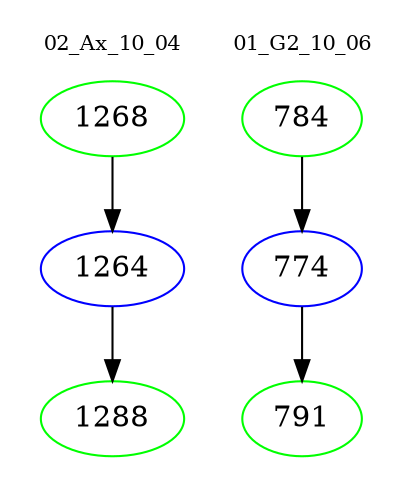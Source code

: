 digraph{
subgraph cluster_0 {
color = white
label = "02_Ax_10_04";
fontsize=10;
T0_1268 [label="1268", color="green"]
T0_1268 -> T0_1264 [color="black"]
T0_1264 [label="1264", color="blue"]
T0_1264 -> T0_1288 [color="black"]
T0_1288 [label="1288", color="green"]
}
subgraph cluster_1 {
color = white
label = "01_G2_10_06";
fontsize=10;
T1_784 [label="784", color="green"]
T1_784 -> T1_774 [color="black"]
T1_774 [label="774", color="blue"]
T1_774 -> T1_791 [color="black"]
T1_791 [label="791", color="green"]
}
}
